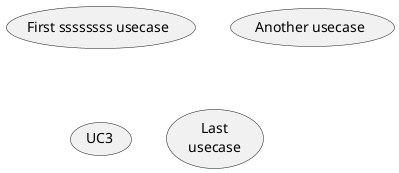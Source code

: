 @startuml

(First ssssssss usecase)
(Another usecase) as (UC2)  
usecase UC3
usecase (Last\nusecase) as UC4

@enduml
